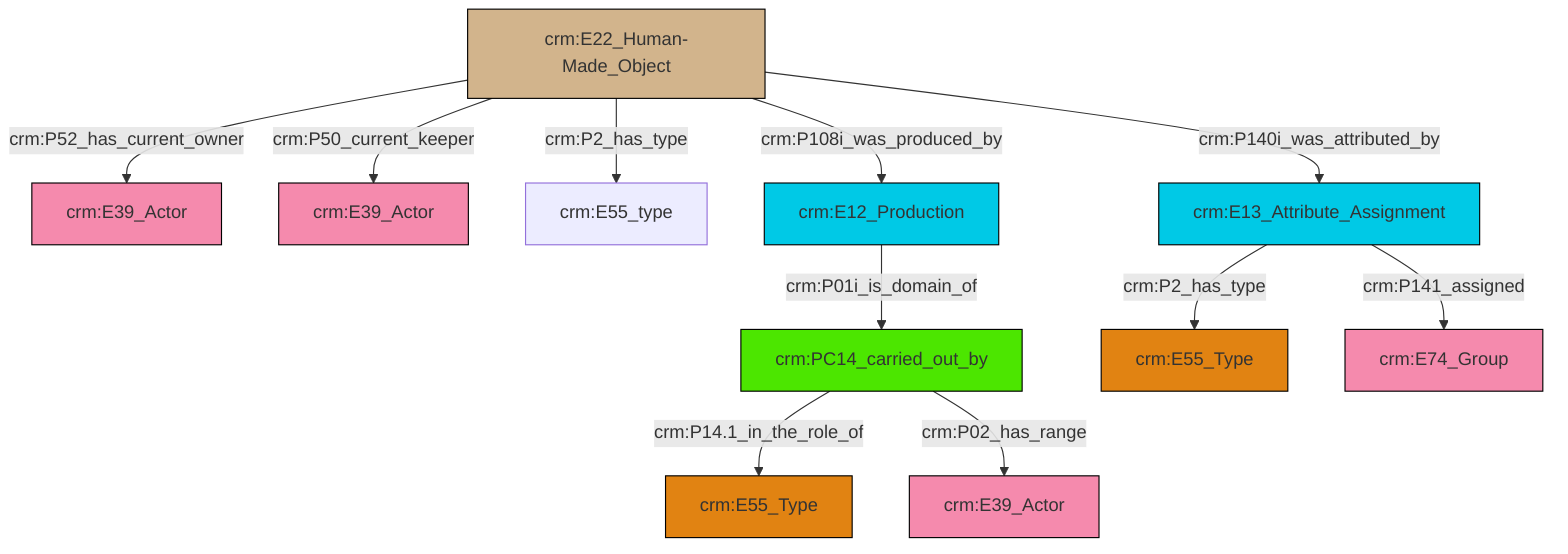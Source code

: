 graph TD
classDef Literal fill:#f2f2f2,stroke:#000000;
classDef CRM_Entity fill:#FFFFFF,stroke:#000000;
classDef Temporal_Entity fill:#00C9E6, stroke:#000000;
classDef Type fill:#E18312, stroke:#000000;
classDef Time-Span fill:#2C9C91, stroke:#000000;
classDef Appellation fill:#FFEB7F, stroke:#000000;
classDef Place fill:#008836, stroke:#000000;
classDef Persistent_Item fill:#B266B2, stroke:#000000;
classDef Conceptual_Object fill:#FFD700, stroke:#000000;
classDef Physical_Thing fill:#D2B48C, stroke:#000000;
classDef Actor fill:#f58aad, stroke:#000000;
classDef PC_Classes fill:#4ce600, stroke:#000000;
classDef Multi fill:#cccccc,stroke:#000000;

12["crm:PC14_carried_out_by"]:::PC_Classes -->|crm:P14.1_in_the_role_of| 2["crm:E55_Type"]:::Type
0["crm:E13_Attribute_Assignment"]:::Temporal_Entity -->|crm:P2_has_type| 6["crm:E55_Type"]:::Type
14["crm:E22_Human-Made_Object"]:::Physical_Thing -->|crm:P52_has_current_owner| 8["crm:E39_Actor"]:::Actor
0["crm:E13_Attribute_Assignment"]:::Temporal_Entity -->|crm:P141_assigned| 17["crm:E74_Group"]:::Actor
14["crm:E22_Human-Made_Object"]:::Physical_Thing -->|crm:P50_current_keeper| 10["crm:E39_Actor"]:::Actor
12["crm:PC14_carried_out_by"]:::PC_Classes -->|crm:P02_has_range| 19["crm:E39_Actor"]:::Actor
14["crm:E22_Human-Made_Object"]:::Physical_Thing -->|crm:P2_has_type| 4["crm:E55_type"]:::Default
21["crm:E12_Production"]:::Temporal_Entity -->|crm:P01i_is_domain_of| 12["crm:PC14_carried_out_by"]:::PC_Classes
14["crm:E22_Human-Made_Object"]:::Physical_Thing -->|crm:P108i_was_produced_by| 21["crm:E12_Production"]:::Temporal_Entity
14["crm:E22_Human-Made_Object"]:::Physical_Thing -->|crm:P140i_was_attributed_by| 0["crm:E13_Attribute_Assignment"]:::Temporal_Entity